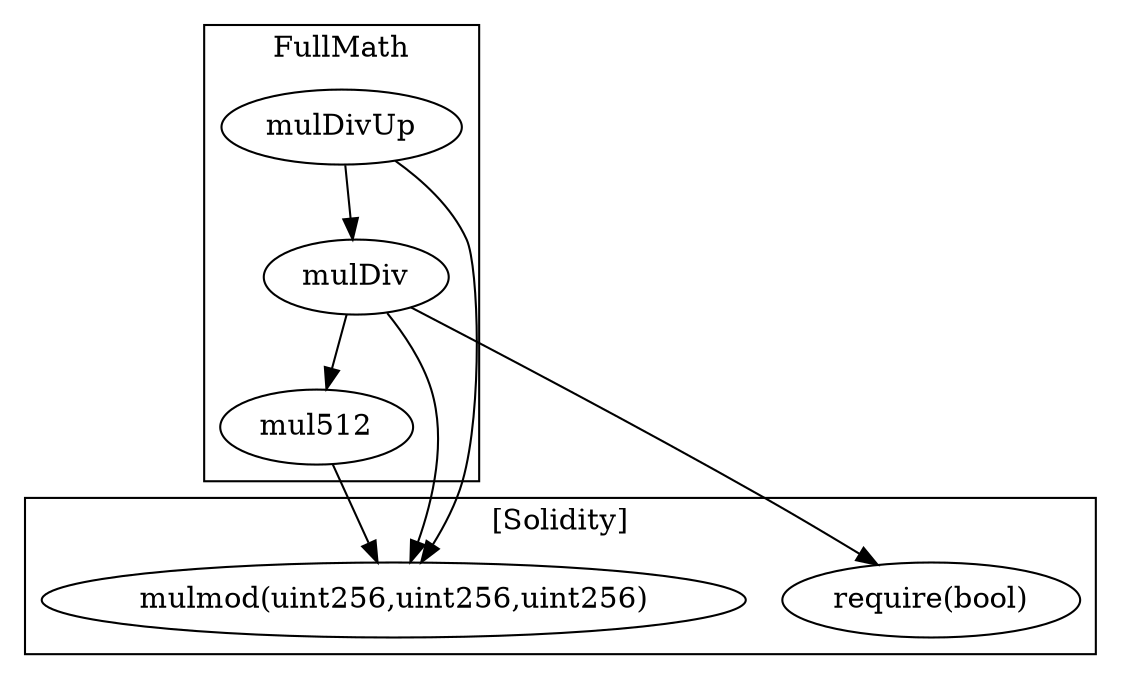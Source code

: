 strict digraph {
subgraph cluster_4639_FullMath {
label = "FullMath"
"4639_mulDivUp" [label="mulDivUp"]
"4639_mul512" [label="mul512"]
"4639_mulDiv" [label="mulDiv"]
"4639_mulDiv" -> "4639_mul512"
"4639_mulDivUp" -> "4639_mulDiv"
}subgraph cluster_solidity {
label = "[Solidity]"
"mulmod(uint256,uint256,uint256)" 
"require(bool)" 
"4639_mulDiv" -> "require(bool)"
"4639_mulDiv" -> "mulmod(uint256,uint256,uint256)"
"4639_mul512" -> "mulmod(uint256,uint256,uint256)"
"4639_mulDivUp" -> "mulmod(uint256,uint256,uint256)"
}
}